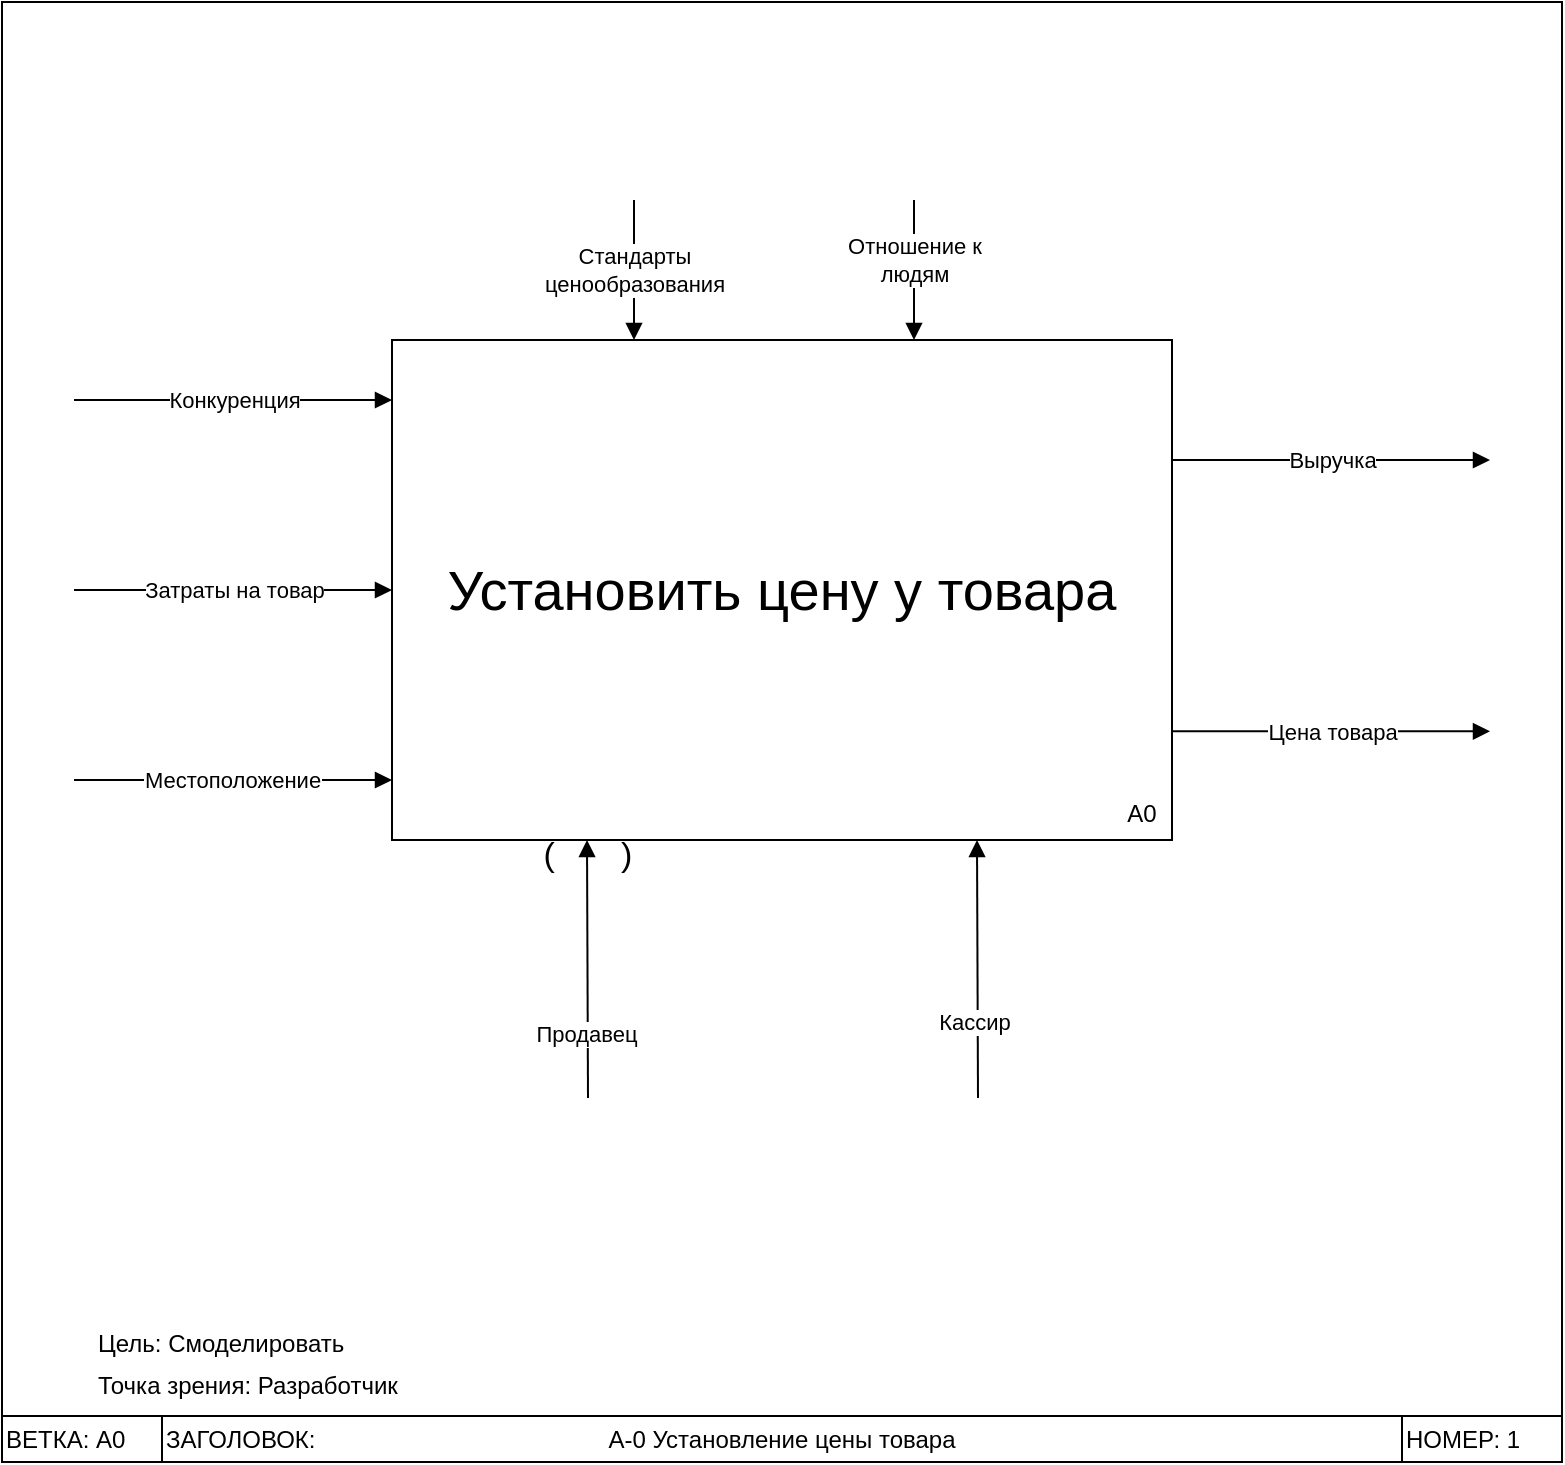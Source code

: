 <mxfile version="21.7.5" type="github" pages="3">
  <diagram name="Страница — 1" id="T-3xD0DyzHITFq4uGjCN">
    <mxGraphModel dx="1185" dy="639" grid="1" gridSize="10" guides="1" tooltips="1" connect="1" arrows="1" fold="1" page="1" pageScale="1" pageWidth="827" pageHeight="1169" math="0" shadow="0">
      <root>
        <mxCell id="0" />
        <mxCell id="1" parent="0" />
        <mxCell id="64bh6hLLo012Qr4FLgpR-6" value="" style="swimlane;direction=west;" parent="1" vertex="1">
          <mxGeometry x="24" y="21" width="780" height="730" as="geometry">
            <mxRectangle x="24" y="21" width="50" height="40" as="alternateBounds" />
          </mxGeometry>
        </mxCell>
        <mxCell id="64bh6hLLo012Qr4FLgpR-9" value="ВЕТКА: А0" style="text;html=1;strokeColor=default;fillColor=none;align=left;verticalAlign=middle;whiteSpace=wrap;rounded=0;glass=0;" parent="64bh6hLLo012Qr4FLgpR-6" vertex="1">
          <mxGeometry y="707" width="80" height="23" as="geometry" />
        </mxCell>
        <mxCell id="64bh6hLLo012Qr4FLgpR-10" value="НОМЕР: 1" style="text;html=1;strokeColor=default;fillColor=none;align=left;verticalAlign=middle;whiteSpace=wrap;rounded=0;glass=0;" parent="64bh6hLLo012Qr4FLgpR-6" vertex="1">
          <mxGeometry x="700" y="707" width="80" height="23" as="geometry" />
        </mxCell>
        <mxCell id="64bh6hLLo012Qr4FLgpR-11" value="ЗАГОЛОВОК:&amp;nbsp;" style="text;html=1;strokeColor=none;fillColor=none;align=left;verticalAlign=middle;whiteSpace=wrap;rounded=0;glass=0;" parent="64bh6hLLo012Qr4FLgpR-6" vertex="1">
          <mxGeometry x="80" y="707" width="80" height="23" as="geometry" />
        </mxCell>
        <mxCell id="64bh6hLLo012Qr4FLgpR-12" value="А-0 Установление цены товара" style="text;html=1;strokeColor=none;fillColor=none;align=center;verticalAlign=middle;whiteSpace=wrap;rounded=0;glass=0;" parent="64bh6hLLo012Qr4FLgpR-6" vertex="1">
          <mxGeometry x="80" y="707" width="620" height="23" as="geometry" />
        </mxCell>
        <mxCell id="64bh6hLLo012Qr4FLgpR-13" value="&lt;p style=&quot;line-height: 100%;&quot;&gt;Цель: Смоделировать&amp;nbsp;&lt;span style=&quot;white-space: pre;&quot;&gt;&#x9;&lt;/span&gt;&lt;/p&gt;&lt;p style=&quot;line-height: 50%;&quot;&gt;Точка зрения: Разработчик&lt;/p&gt;" style="text;html=1;strokeColor=none;fillColor=none;align=left;verticalAlign=middle;whiteSpace=wrap;rounded=0;" parent="64bh6hLLo012Qr4FLgpR-6" vertex="1">
          <mxGeometry x="46" y="650" width="200" height="57" as="geometry" />
        </mxCell>
        <mxCell id="64bh6hLLo012Qr4FLgpR-29" value="Выручка" style="endArrow=block;html=1;rounded=0;labelBackgroundColor=default;strokeColor=default;fontFamily=Helvetica;fontSize=11;fontColor=default;shape=connector;endFill=1;entryX=0;entryY=0.5;entryDx=0;entryDy=0;" parent="64bh6hLLo012Qr4FLgpR-6" edge="1">
          <mxGeometry width="50" height="50" relative="1" as="geometry">
            <mxPoint x="585" y="229" as="sourcePoint" />
            <mxPoint x="744" y="229" as="targetPoint" />
          </mxGeometry>
        </mxCell>
        <mxCell id="64bh6hLLo012Qr4FLgpR-30" value="Цена товара" style="endArrow=block;html=1;rounded=0;labelBackgroundColor=default;strokeColor=default;fontFamily=Helvetica;fontSize=11;fontColor=default;shape=connector;endFill=1;entryX=0;entryY=0.5;entryDx=0;entryDy=0;" parent="64bh6hLLo012Qr4FLgpR-6" edge="1">
          <mxGeometry width="50" height="50" relative="1" as="geometry">
            <mxPoint x="585" y="364.63" as="sourcePoint" />
            <mxPoint x="744" y="364.63" as="targetPoint" />
          </mxGeometry>
        </mxCell>
        <mxCell id="64bh6hLLo012Qr4FLgpR-34" value="Местоположение" style="endArrow=block;html=1;rounded=0;labelBackgroundColor=default;strokeColor=default;fontFamily=Helvetica;fontSize=11;fontColor=default;shape=connector;endFill=1;entryX=0;entryY=0.5;entryDx=0;entryDy=0;" parent="64bh6hLLo012Qr4FLgpR-6" edge="1">
          <mxGeometry x="-0.005" width="50" height="50" relative="1" as="geometry">
            <mxPoint x="36" y="389" as="sourcePoint" />
            <mxPoint x="195" y="389" as="targetPoint" />
            <mxPoint as="offset" />
          </mxGeometry>
        </mxCell>
        <mxCell id="64bh6hLLo012Qr4FLgpR-43" value="Конкуренция" style="endArrow=block;html=1;rounded=0;labelBackgroundColor=default;strokeColor=default;fontFamily=Helvetica;fontSize=11;fontColor=default;shape=connector;endFill=1;entryX=0;entryY=0.5;entryDx=0;entryDy=0;" parent="64bh6hLLo012Qr4FLgpR-6" edge="1">
          <mxGeometry width="50" height="50" relative="1" as="geometry">
            <mxPoint x="36" y="199" as="sourcePoint" />
            <mxPoint x="195" y="199" as="targetPoint" />
          </mxGeometry>
        </mxCell>
        <mxCell id="64bh6hLLo012Qr4FLgpR-22" value="Затраты на товар" style="endArrow=block;html=1;rounded=0;labelBackgroundColor=default;strokeColor=default;fontFamily=Helvetica;fontSize=11;fontColor=default;shape=connector;endFill=1;entryX=0;entryY=0.5;entryDx=0;entryDy=0;" parent="64bh6hLLo012Qr4FLgpR-6" edge="1">
          <mxGeometry width="50" height="50" relative="1" as="geometry">
            <mxPoint x="36" y="294" as="sourcePoint" />
            <mxPoint x="195" y="294" as="targetPoint" />
          </mxGeometry>
        </mxCell>
        <mxCell id="64bh6hLLo012Qr4FLgpR-44" value="Стандарты &lt;br&gt;ценообразования" style="endArrow=block;html=1;rounded=0;labelBackgroundColor=default;strokeColor=default;fontFamily=Helvetica;fontSize=11;fontColor=default;shape=connector;endFill=1;entryX=0.5;entryY=0;entryDx=0;entryDy=0;" parent="64bh6hLLo012Qr4FLgpR-6" edge="1">
          <mxGeometry x="-0.007" width="50" height="50" relative="1" as="geometry">
            <mxPoint x="316" y="99" as="sourcePoint" />
            <mxPoint x="316" y="169" as="targetPoint" />
            <mxPoint as="offset" />
          </mxGeometry>
        </mxCell>
        <mxCell id="3iRWTOe-ZHdZf3cYBSV8-2" value="&lt;font style=&quot;font-size: 17px;&quot;&gt;(&amp;nbsp; &amp;nbsp; &amp;nbsp; &amp;nbsp;)&lt;/font&gt;" style="text;html=1;strokeColor=none;fillColor=none;align=center;verticalAlign=middle;whiteSpace=wrap;rounded=0;fontSize=11;fontFamily=Helvetica;fontColor=default;" parent="64bh6hLLo012Qr4FLgpR-6" vertex="1">
          <mxGeometry x="231" y="412" width="124" height="30" as="geometry" />
        </mxCell>
        <mxCell id="V-wa51J8TmYOqcNqesyu-1" value="Отношение к&lt;br&gt;людям" style="endArrow=block;html=1;rounded=0;labelBackgroundColor=default;strokeColor=default;fontFamily=Helvetica;fontSize=11;fontColor=default;shape=connector;endFill=1;entryX=0.5;entryY=0;entryDx=0;entryDy=0;" edge="1" parent="64bh6hLLo012Qr4FLgpR-6">
          <mxGeometry x="-0.153" width="50" height="50" relative="1" as="geometry">
            <mxPoint x="456" y="99" as="sourcePoint" />
            <mxPoint x="456" y="169" as="targetPoint" />
            <mxPoint as="offset" />
          </mxGeometry>
        </mxCell>
        <mxCell id="64bh6hLLo012Qr4FLgpR-4" value="" style="group" parent="1" vertex="1" connectable="0">
          <mxGeometry x="219" y="190" width="390" height="250" as="geometry" />
        </mxCell>
        <mxCell id="64bh6hLLo012Qr4FLgpR-1" value="&lt;font style=&quot;font-size: 28px;&quot;&gt;Установить цену у товара&lt;/font&gt;" style="rounded=0;whiteSpace=wrap;html=1;" parent="64bh6hLLo012Qr4FLgpR-4" vertex="1">
          <mxGeometry width="390" height="250.0" as="geometry" />
        </mxCell>
        <mxCell id="64bh6hLLo012Qr4FLgpR-3" value="A0" style="text;html=1;strokeColor=none;fillColor=none;align=center;verticalAlign=middle;whiteSpace=wrap;rounded=0;" parent="64bh6hLLo012Qr4FLgpR-4" vertex="1">
          <mxGeometry x="360" y="224.138" width="30" height="25.862" as="geometry" />
        </mxCell>
        <mxCell id="64bh6hLLo012Qr4FLgpR-14" value="" style="endArrow=block;html=1;rounded=0;endFill=1;entryX=0.25;entryY=1;entryDx=0;entryDy=0;" parent="1" target="64bh6hLLo012Qr4FLgpR-1" edge="1">
          <mxGeometry width="50" height="50" relative="1" as="geometry">
            <mxPoint x="317" y="569" as="sourcePoint" />
            <mxPoint x="400" y="459" as="targetPoint" />
          </mxGeometry>
        </mxCell>
        <mxCell id="64bh6hLLo012Qr4FLgpR-15" value="Продавец" style="edgeLabel;html=1;align=center;verticalAlign=middle;resizable=0;points=[];" parent="64bh6hLLo012Qr4FLgpR-14" vertex="1" connectable="0">
          <mxGeometry x="-0.495" y="1" relative="1" as="geometry">
            <mxPoint as="offset" />
          </mxGeometry>
        </mxCell>
        <mxCell id="64bh6hLLo012Qr4FLgpR-16" value="" style="endArrow=block;html=1;rounded=0;endFill=1;entryX=0.75;entryY=1;entryDx=0;entryDy=0;" parent="1" target="64bh6hLLo012Qr4FLgpR-1" edge="1">
          <mxGeometry width="50" height="50" relative="1" as="geometry">
            <mxPoint x="512" y="569" as="sourcePoint" />
            <mxPoint x="327" y="450" as="targetPoint" />
          </mxGeometry>
        </mxCell>
        <mxCell id="64bh6hLLo012Qr4FLgpR-17" value="Кассир" style="edgeLabel;html=1;align=center;verticalAlign=middle;resizable=0;points=[];" parent="64bh6hLLo012Qr4FLgpR-16" vertex="1" connectable="0">
          <mxGeometry x="-0.495" y="1" relative="1" as="geometry">
            <mxPoint x="-1" y="-6" as="offset" />
          </mxGeometry>
        </mxCell>
      </root>
    </mxGraphModel>
  </diagram>
  <diagram id="PCnVTsPdo4tjADDi-1n_" name="Страница — 2">
    <mxGraphModel dx="1728" dy="932" grid="1" gridSize="10" guides="1" tooltips="1" connect="1" arrows="1" fold="1" page="1" pageScale="1" pageWidth="827" pageHeight="1169" math="0" shadow="0">
      <root>
        <mxCell id="0" />
        <mxCell id="1" parent="0" />
        <mxCell id="2Q3NriW11z9L6a3Y88-q-1" value="" style="swimlane;direction=west;" parent="1" vertex="1">
          <mxGeometry x="24" y="40" width="976" height="590" as="geometry" />
        </mxCell>
        <mxCell id="2Q3NriW11z9L6a3Y88-q-2" value="ВЕТКА: A0" style="text;html=1;strokeColor=default;fillColor=none;align=left;verticalAlign=middle;whiteSpace=wrap;rounded=0;glass=0;" parent="2Q3NriW11z9L6a3Y88-q-1" vertex="1">
          <mxGeometry y="567" width="80" height="23" as="geometry" />
        </mxCell>
        <mxCell id="2Q3NriW11z9L6a3Y88-q-3" value="НОМЕР: 2" style="text;html=1;strokeColor=default;fillColor=none;align=left;verticalAlign=middle;whiteSpace=wrap;rounded=0;glass=0;" parent="2Q3NriW11z9L6a3Y88-q-1" vertex="1">
          <mxGeometry x="896" y="567" width="80" height="23" as="geometry" />
        </mxCell>
        <mxCell id="2Q3NriW11z9L6a3Y88-q-4" value="ЗАГОЛОВОК:&amp;nbsp;" style="text;html=1;strokeColor=none;fillColor=none;align=left;verticalAlign=middle;whiteSpace=wrap;rounded=0;glass=0;" parent="2Q3NriW11z9L6a3Y88-q-1" vertex="1">
          <mxGeometry x="80" y="567" width="80" height="23" as="geometry" />
        </mxCell>
        <mxCell id="2Q3NriW11z9L6a3Y88-q-5" value="Установление цены товара" style="text;html=1;strokeColor=none;fillColor=none;align=center;verticalAlign=middle;whiteSpace=wrap;rounded=0;glass=0;" parent="2Q3NriW11z9L6a3Y88-q-1" vertex="1">
          <mxGeometry x="80" y="567" width="620" height="23" as="geometry" />
        </mxCell>
        <mxCell id="pGwfKDDTQR-bq-8G-joo-1" value="" style="group" parent="2Q3NriW11z9L6a3Y88-q-1" vertex="1" connectable="0">
          <mxGeometry x="96" y="80" width="120" height="60" as="geometry" />
        </mxCell>
        <mxCell id="pGwfKDDTQR-bq-8G-joo-2" value="Установить цену равную затратам" style="rounded=0;whiteSpace=wrap;html=1;" parent="pGwfKDDTQR-bq-8G-joo-1" vertex="1">
          <mxGeometry width="120" height="60" as="geometry" />
        </mxCell>
        <mxCell id="pGwfKDDTQR-bq-8G-joo-3" value="A1" style="text;html=1;strokeColor=none;fillColor=none;align=center;verticalAlign=middle;whiteSpace=wrap;rounded=0;" parent="pGwfKDDTQR-bq-8G-joo-1" vertex="1">
          <mxGeometry x="90" y="40" width="30" height="20" as="geometry" />
        </mxCell>
        <mxCell id="pGwfKDDTQR-bq-8G-joo-4" value="`" style="group" parent="2Q3NriW11z9L6a3Y88-q-1" vertex="1" connectable="0">
          <mxGeometry x="247" y="200" width="120" height="60" as="geometry" />
        </mxCell>
        <mxCell id="pGwfKDDTQR-bq-8G-joo-5" value="Узнать цену у конкурентов" style="rounded=0;whiteSpace=wrap;html=1;" parent="pGwfKDDTQR-bq-8G-joo-4" vertex="1">
          <mxGeometry width="120" height="60" as="geometry" />
        </mxCell>
        <mxCell id="pGwfKDDTQR-bq-8G-joo-6" value="A2" style="text;html=1;strokeColor=none;fillColor=none;align=center;verticalAlign=middle;whiteSpace=wrap;rounded=0;" parent="pGwfKDDTQR-bq-8G-joo-4" vertex="1">
          <mxGeometry x="90" y="40" width="30" height="20" as="geometry" />
        </mxCell>
        <mxCell id="pGwfKDDTQR-bq-8G-joo-7" value="`" style="group" parent="2Q3NriW11z9L6a3Y88-q-1" vertex="1" connectable="0">
          <mxGeometry x="406" y="320" width="120" height="60" as="geometry" />
        </mxCell>
        <mxCell id="pGwfKDDTQR-bq-8G-joo-8" value="Добавить к цене за местоположение" style="rounded=0;whiteSpace=wrap;html=1;" parent="pGwfKDDTQR-bq-8G-joo-7" vertex="1">
          <mxGeometry width="120" height="60" as="geometry" />
        </mxCell>
        <mxCell id="pGwfKDDTQR-bq-8G-joo-9" value="A3" style="text;html=1;strokeColor=none;fillColor=none;align=center;verticalAlign=middle;whiteSpace=wrap;rounded=0;" parent="pGwfKDDTQR-bq-8G-joo-7" vertex="1">
          <mxGeometry x="90" y="40" width="30" height="20" as="geometry" />
        </mxCell>
        <mxCell id="pGwfKDDTQR-bq-8G-joo-10" value="`" style="group" parent="2Q3NriW11z9L6a3Y88-q-1" vertex="1" connectable="0">
          <mxGeometry x="566" y="450" width="120" height="60" as="geometry" />
        </mxCell>
        <mxCell id="pGwfKDDTQR-bq-8G-joo-11" value="Надбавить к цене по приколу" style="rounded=0;whiteSpace=wrap;html=1;" parent="pGwfKDDTQR-bq-8G-joo-10" vertex="1">
          <mxGeometry width="120" height="60" as="geometry" />
        </mxCell>
        <mxCell id="pGwfKDDTQR-bq-8G-joo-12" value="A4" style="text;html=1;strokeColor=none;fillColor=none;align=center;verticalAlign=middle;whiteSpace=wrap;rounded=0;" parent="pGwfKDDTQR-bq-8G-joo-10" vertex="1">
          <mxGeometry x="90" y="40" width="30" height="20" as="geometry" />
        </mxCell>
        <mxCell id="WRkx41axc2L-K42l-Qc0-2" value="Затраты на товар" style="endArrow=block;html=1;rounded=0;labelBackgroundColor=default;strokeColor=default;fontFamily=Helvetica;fontSize=11;fontColor=default;shape=connector;endFill=1;entryX=0;entryY=0.5;entryDx=0;entryDy=0;verticalAlign=middle;horizontal=0;" parent="2Q3NriW11z9L6a3Y88-q-1" edge="1">
          <mxGeometry x="0.25" width="50" height="50" relative="1" as="geometry">
            <mxPoint x="16" y="110" as="sourcePoint" />
            <mxPoint x="96" y="109.63" as="targetPoint" />
            <mxPoint as="offset" />
          </mxGeometry>
        </mxCell>
        <mxCell id="alNmY6HWHky_iUcOem-5-3" value="Конкуренция" style="endArrow=block;html=1;rounded=0;labelBackgroundColor=default;strokeColor=#d6b656;fontFamily=Helvetica;fontSize=11;fontColor=default;shape=connector;endFill=1;entryX=0;entryY=0.5;entryDx=0;entryDy=0;verticalAlign=middle;horizontal=1;fillColor=#fff2cc;" parent="2Q3NriW11z9L6a3Y88-q-1" edge="1">
          <mxGeometry x="-0.221" width="50" height="50" relative="1" as="geometry">
            <mxPoint x="16" y="229" as="sourcePoint" />
            <mxPoint x="247" y="229" as="targetPoint" />
            <mxPoint as="offset" />
          </mxGeometry>
        </mxCell>
        <mxCell id="8LESlXIDkW2vx36Eq1u_-1" value="" style="edgeStyle=none;shape=connector;rounded=1;orthogonalLoop=1;jettySize=auto;html=1;entryX=0.5;entryY=0;entryDx=0;entryDy=0;labelBackgroundColor=default;strokeColor=#82b366;fontFamily=Helvetica;fontSize=11;fontColor=default;endArrow=block;endFill=1;fillColor=#d5e8d4;" parent="2Q3NriW11z9L6a3Y88-q-1" target="pGwfKDDTQR-bq-8G-joo-8" edge="1">
          <mxGeometry x="0.007" y="60" relative="1" as="geometry">
            <mxPoint x="216" y="110" as="sourcePoint" />
            <mxPoint x="307" y="200" as="targetPoint" />
            <Array as="points">
              <mxPoint x="466" y="110" />
            </Array>
            <mxPoint as="offset" />
          </mxGeometry>
        </mxCell>
        <mxCell id="8LESlXIDkW2vx36Eq1u_-2" value="" style="edgeStyle=none;shape=connector;rounded=1;orthogonalLoop=1;jettySize=auto;html=1;entryX=0.5;entryY=0;entryDx=0;entryDy=0;labelBackgroundColor=default;strokeColor=#82b366;fontFamily=Helvetica;fontSize=11;fontColor=default;endArrow=block;endFill=1;fillColor=#d5e8d4;exitX=1;exitY=0.5;exitDx=0;exitDy=0;" parent="2Q3NriW11z9L6a3Y88-q-1" source="pGwfKDDTQR-bq-8G-joo-2" target="pGwfKDDTQR-bq-8G-joo-11" edge="1">
          <mxGeometry x="0.007" y="60" relative="1" as="geometry">
            <mxPoint x="226" y="120" as="sourcePoint" />
            <mxPoint x="476" y="330" as="targetPoint" />
            <Array as="points">
              <mxPoint x="626" y="110" />
            </Array>
            <mxPoint as="offset" />
          </mxGeometry>
        </mxCell>
        <mxCell id="LgqCynJj6ctfLjrchWqi-1" value="&amp;gt;= Минимальная цена" style="edgeLabel;html=1;align=center;verticalAlign=middle;resizable=0;points=[];fontSize=11;fontFamily=Helvetica;fontColor=default;" parent="8LESlXIDkW2vx36Eq1u_-2" vertex="1" connectable="0">
          <mxGeometry x="-0.345" relative="1" as="geometry">
            <mxPoint x="-125" as="offset" />
          </mxGeometry>
        </mxCell>
        <mxCell id="Fiy2pK3P5Eo8GJvmXR0O-1" value="Цена конкурентов" style="endArrow=classic;html=1;rounded=1;labelBackgroundColor=default;strokeColor=#b85450;fontFamily=Helvetica;fontSize=11;fontColor=default;shape=connector;exitX=1;exitY=0.5;exitDx=0;exitDy=0;entryX=0;entryY=0.25;entryDx=0;entryDy=0;fillColor=#f8cecc;" parent="2Q3NriW11z9L6a3Y88-q-1" source="pGwfKDDTQR-bq-8G-joo-5" target="pGwfKDDTQR-bq-8G-joo-8" edge="1">
          <mxGeometry width="50" height="50" relative="1" as="geometry">
            <mxPoint x="486" y="270" as="sourcePoint" />
            <mxPoint x="536" y="220" as="targetPoint" />
            <Array as="points">
              <mxPoint x="386" y="230" />
              <mxPoint x="386" y="335" />
            </Array>
          </mxGeometry>
        </mxCell>
        <mxCell id="-tRAbnfRKjGW8rqiAiZE-3" value="Местоположение" style="endArrow=block;html=1;rounded=0;labelBackgroundColor=default;strokeColor=#56517e;fontFamily=Helvetica;fontSize=11;fontColor=default;shape=connector;endFill=1;entryX=0;entryY=0.5;entryDx=0;entryDy=0;verticalAlign=middle;horizontal=1;fillColor=#d0cee2;" parent="2Q3NriW11z9L6a3Y88-q-1" edge="1">
          <mxGeometry x="-0.221" width="50" height="50" relative="1" as="geometry">
            <mxPoint x="26" y="370" as="sourcePoint" />
            <mxPoint x="406" y="370" as="targetPoint" />
            <mxPoint as="offset" />
          </mxGeometry>
        </mxCell>
        <mxCell id="l27wVUD2OQCI2XlB6uFN-1" value="Цена" style="edgeStyle=none;shape=connector;rounded=1;orthogonalLoop=1;jettySize=auto;html=1;exitX=1;exitY=0.5;exitDx=0;exitDy=0;entryX=0;entryY=0.5;entryDx=0;entryDy=0;labelBackgroundColor=default;strokeColor=#0e8088;fontFamily=Helvetica;fontSize=11;fontColor=default;endArrow=block;endFill=1;fillColor=#b0e3e6;" parent="2Q3NriW11z9L6a3Y88-q-1" source="pGwfKDDTQR-bq-8G-joo-8" target="pGwfKDDTQR-bq-8G-joo-11" edge="1">
          <mxGeometry relative="1" as="geometry">
            <Array as="points">
              <mxPoint x="546" y="350" />
              <mxPoint x="546" y="480" />
            </Array>
          </mxGeometry>
        </mxCell>
        <mxCell id="vn4PmHRYv63XcPkDkBaM-3" value="`" style="group" vertex="1" connectable="0" parent="2Q3NriW11z9L6a3Y88-q-1">
          <mxGeometry x="756" y="140" width="120" height="60" as="geometry" />
        </mxCell>
        <mxCell id="vn4PmHRYv63XcPkDkBaM-11" value="Выручка" style="edgeStyle=orthogonalEdgeStyle;rounded=0;orthogonalLoop=1;jettySize=auto;html=1;fillColor=#008a00;strokeColor=#005700;" edge="1" parent="vn4PmHRYv63XcPkDkBaM-3" source="vn4PmHRYv63XcPkDkBaM-4">
          <mxGeometry relative="1" as="geometry">
            <mxPoint x="200" y="30.0" as="targetPoint" />
          </mxGeometry>
        </mxCell>
        <mxCell id="vn4PmHRYv63XcPkDkBaM-4" value="Продажа товара" style="rounded=0;whiteSpace=wrap;html=1;" vertex="1" parent="vn4PmHRYv63XcPkDkBaM-3">
          <mxGeometry width="120" height="60" as="geometry" />
        </mxCell>
        <mxCell id="vn4PmHRYv63XcPkDkBaM-5" value="A5" style="text;html=1;strokeColor=none;fillColor=none;align=center;verticalAlign=middle;whiteSpace=wrap;rounded=0;" vertex="1" parent="vn4PmHRYv63XcPkDkBaM-3">
          <mxGeometry x="90" y="40" width="30" height="20" as="geometry" />
        </mxCell>
        <mxCell id="vn4PmHRYv63XcPkDkBaM-8" style="edgeStyle=orthogonalEdgeStyle;rounded=1;orthogonalLoop=1;jettySize=auto;html=1;exitX=1;exitY=0.5;exitDx=0;exitDy=0;entryX=0;entryY=0.5;entryDx=0;entryDy=0;fillColor=#1ba1e2;strokeColor=#006EAF;" edge="1" parent="2Q3NriW11z9L6a3Y88-q-1" source="pGwfKDDTQR-bq-8G-joo-11" target="vn4PmHRYv63XcPkDkBaM-4">
          <mxGeometry relative="1" as="geometry">
            <mxPoint x="746" y="170.0" as="targetPoint" />
          </mxGeometry>
        </mxCell>
        <mxCell id="vy5eYDmoMzviC1aChWdY-1" value="&lt;font style=&quot;font-size: 17px;&quot;&gt;(&amp;nbsp; &amp;nbsp; &amp;nbsp; &amp;nbsp;)&lt;/font&gt;" style="text;html=1;strokeColor=none;fillColor=none;align=center;verticalAlign=middle;whiteSpace=wrap;rounded=0;fontSize=11;fontFamily=Helvetica;fontColor=#6f0000;" vertex="1" parent="2Q3NriW11z9L6a3Y88-q-1">
          <mxGeometry x="756" y="192" width="122" height="30" as="geometry" />
        </mxCell>
        <mxCell id="2q5oYsDCA-TkPLa5A85G-1" value="&lt;font style=&quot;font-size: 17px;&quot;&gt;(&amp;nbsp; &amp;nbsp; &amp;nbsp; &amp;nbsp;)&lt;/font&gt;" style="text;html=1;strokeColor=none;fillColor=none;align=center;verticalAlign=middle;whiteSpace=wrap;rounded=0;fontSize=11;fontFamily=Helvetica;fontColor=#00FFFF;" vertex="1" parent="2Q3NriW11z9L6a3Y88-q-1">
          <mxGeometry x="755" y="116" width="122" height="30" as="geometry" />
        </mxCell>
        <mxCell id="N8qDowMC-lzD_Sk89xPT-1" value="" style="edgeStyle=isometricEdgeStyle;endArrow=none;html=1;rounded=0;fillColor=#1ba1e2;strokeColor=#006EAF;" edge="1" parent="2Q3NriW11z9L6a3Y88-q-1">
          <mxGeometry width="50" height="100" relative="1" as="geometry">
            <mxPoint x="691.8" y="480" as="sourcePoint" />
            <mxPoint x="756" y="440" as="targetPoint" />
            <Array as="points">
              <mxPoint x="726" y="460" />
            </Array>
          </mxGeometry>
        </mxCell>
        <mxCell id="alNmY6HWHky_iUcOem-5-2" value="" style="endArrow=classic;html=1;rounded=1;labelBackgroundColor=default;strokeColor=default;fontFamily=Helvetica;fontSize=11;fontColor=default;shape=connector;entryX=0;entryY=0.25;entryDx=0;entryDy=0;" parent="1" target="pGwfKDDTQR-bq-8G-joo-8" edge="1">
          <mxGeometry width="50" height="50" relative="1" as="geometry">
            <mxPoint x="40" y="150" as="sourcePoint" />
            <mxPoint x="270" y="250" as="targetPoint" />
            <Array as="points">
              <mxPoint x="80" y="150" />
              <mxPoint x="80" y="375" />
            </Array>
          </mxGeometry>
        </mxCell>
        <mxCell id="vn4PmHRYv63XcPkDkBaM-7" value="Цена товара" style="endArrow=block;html=1;rounded=0;labelBackgroundColor=default;strokeColor=#006EAF;fontFamily=Helvetica;fontSize=11;fontColor=default;shape=connector;endFill=1;verticalAlign=middle;horizontal=1;fillColor=#1ba1e2;" edge="1" parent="1">
          <mxGeometry x="-0.407" y="50" width="50" height="50" relative="1" as="geometry">
            <mxPoint x="710" y="520" as="sourcePoint" />
            <mxPoint x="980" y="520" as="targetPoint" />
            <mxPoint as="offset" />
          </mxGeometry>
        </mxCell>
        <mxCell id="vn4PmHRYv63XcPkDkBaM-10" value="Кассир" style="endArrow=classic;html=1;rounded=1;entryX=0.5;entryY=1;entryDx=0;entryDy=0;fillColor=#a20025;strokeColor=#6F0000;edgeStyle=orthogonalEdgeStyle;" edge="1" parent="1" target="vn4PmHRYv63XcPkDkBaM-4">
          <mxGeometry x="-0.747" width="50" height="50" relative="1" as="geometry">
            <mxPoint x="400" y="590" as="sourcePoint" />
            <mxPoint x="790" y="400" as="targetPoint" />
            <Array as="points">
              <mxPoint x="400" y="570" />
              <mxPoint x="840" y="570" />
            </Array>
            <mxPoint as="offset" />
          </mxGeometry>
        </mxCell>
        <mxCell id="ezYvW-DDPEi1Pg8u_sdD-1" value="" style="endArrow=classic;html=1;rounded=1;entryX=0.5;entryY=0;entryDx=0;entryDy=0;edgeStyle=orthogonalEdgeStyle;fillColor=#008a00;strokeColor=#005700;" edge="1" parent="1" target="pGwfKDDTQR-bq-8G-joo-2">
          <mxGeometry width="50" height="50" relative="1" as="geometry">
            <mxPoint x="520" y="70" as="sourcePoint" />
            <mxPoint x="670" y="210" as="targetPoint" />
            <Array as="points">
              <mxPoint x="520" y="80" />
              <mxPoint x="180" y="80" />
            </Array>
          </mxGeometry>
        </mxCell>
        <mxCell id="ezYvW-DDPEi1Pg8u_sdD-2" value="Стандарты ценообразования" style="endArrow=classic;html=1;rounded=1;entryX=0.75;entryY=0;entryDx=0;entryDy=0;edgeStyle=orthogonalEdgeStyle;fillColor=#008a00;strokeColor=#005700;" edge="1" parent="1" target="pGwfKDDTQR-bq-8G-joo-8">
          <mxGeometry x="-0.871" width="50" height="50" relative="1" as="geometry">
            <mxPoint x="520" y="70" as="sourcePoint" />
            <mxPoint x="190" y="130" as="targetPoint" />
            <Array as="points">
              <mxPoint x="520" y="60" />
              <mxPoint x="520" y="60" />
            </Array>
            <mxPoint as="offset" />
          </mxGeometry>
        </mxCell>
        <mxCell id="ezYvW-DDPEi1Pg8u_sdD-4" value="" style="endArrow=classic;html=1;rounded=1;entryX=0.5;entryY=0;entryDx=0;entryDy=0;edgeStyle=orthogonalEdgeStyle;fillColor=#008a00;strokeColor=#005700;" edge="1" parent="1" target="pGwfKDDTQR-bq-8G-joo-11">
          <mxGeometry width="50" height="50" relative="1" as="geometry">
            <mxPoint x="520" y="70" as="sourcePoint" />
            <mxPoint x="530" y="370" as="targetPoint" />
            <Array as="points">
              <mxPoint x="520" y="80" />
              <mxPoint x="650" y="80" />
            </Array>
          </mxGeometry>
        </mxCell>
        <mxCell id="Hb9nFicP6FkmCnhrp2I0-2" value="Отношение к людям" style="endArrow=classic;html=1;rounded=1;entryX=0.5;entryY=0;entryDx=0;entryDy=0;edgeStyle=orthogonalEdgeStyle;strokeColor=#00FFFF;labelBackgroundColor=none;" edge="1" parent="1" target="pGwfKDDTQR-bq-8G-joo-5">
          <mxGeometry x="-0.639" width="50" height="50" relative="1" as="geometry">
            <mxPoint x="660" y="70" as="sourcePoint" />
            <mxPoint x="640" y="190" as="targetPoint" />
            <Array as="points">
              <mxPoint x="660" y="160" />
              <mxPoint x="331" y="160" />
            </Array>
            <mxPoint as="offset" />
          </mxGeometry>
        </mxCell>
        <mxCell id="Hb9nFicP6FkmCnhrp2I0-3" value="" style="endArrow=classic;html=1;rounded=1;entryX=0.5;entryY=0;entryDx=0;entryDy=0;edgeStyle=orthogonalEdgeStyle;strokeColor=#00FFFF;" edge="1" parent="1" target="vn4PmHRYv63XcPkDkBaM-4">
          <mxGeometry width="50" height="50" relative="1" as="geometry">
            <mxPoint x="660" y="70" as="sourcePoint" />
            <mxPoint x="341" y="250" as="targetPoint" />
            <Array as="points">
              <mxPoint x="660" y="160" />
              <mxPoint x="840" y="160" />
            </Array>
          </mxGeometry>
        </mxCell>
      </root>
    </mxGraphModel>
  </diagram>
  <diagram id="-AG3mw6h3vnjEoqJ1LGG" name="Страница — 3">
    <mxGraphModel dx="1481" dy="799" grid="1" gridSize="10" guides="1" tooltips="1" connect="1" arrows="1" fold="1" page="1" pageScale="1" pageWidth="827" pageHeight="1169" math="0" shadow="0">
      <root>
        <mxCell id="0" />
        <mxCell id="1" parent="0" />
        <mxCell id="aTAhiD47NeJxjI5WAey6-1" value="" style="swimlane;direction=west;" vertex="1" parent="1">
          <mxGeometry x="24" y="40" width="586" height="410" as="geometry" />
        </mxCell>
        <mxCell id="2tTkd1xRjNLc9cdXoHFL-1" value="`" style="group" vertex="1" connectable="0" parent="aTAhiD47NeJxjI5WAey6-1">
          <mxGeometry x="116" y="80" width="120" height="60" as="geometry" />
        </mxCell>
        <mxCell id="2tTkd1xRjNLc9cdXoHFL-2" value="Выдача чека" style="rounded=0;whiteSpace=wrap;html=1;" vertex="1" parent="2tTkd1xRjNLc9cdXoHFL-1">
          <mxGeometry width="120" height="60" as="geometry" />
        </mxCell>
        <mxCell id="2tTkd1xRjNLc9cdXoHFL-3" value="A1" style="text;html=1;strokeColor=none;fillColor=none;align=center;verticalAlign=middle;whiteSpace=wrap;rounded=0;" vertex="1" parent="2tTkd1xRjNLc9cdXoHFL-1">
          <mxGeometry x="90" y="40" width="30" height="20" as="geometry" />
        </mxCell>
        <mxCell id="yh685P7sRUKJmuJzY7Zg-1" value="Цена товара" style="endArrow=block;html=1;rounded=0;labelBackgroundColor=default;strokeColor=#B85450;fontFamily=Helvetica;fontSize=11;fontColor=default;shape=connector;endFill=1;verticalAlign=middle;horizontal=1;fillColor=#a20025;entryX=0;entryY=0.5;entryDx=0;entryDy=0;" edge="1" parent="aTAhiD47NeJxjI5WAey6-1" target="2tTkd1xRjNLc9cdXoHFL-2">
          <mxGeometry x="-0.111" y="10" width="50" height="50" relative="1" as="geometry">
            <mxPoint x="26" y="110" as="sourcePoint" />
            <mxPoint x="60" y="109.66" as="targetPoint" />
            <mxPoint as="offset" />
          </mxGeometry>
        </mxCell>
        <mxCell id="fPjY3ZcBZts0TVkwt7mD-1" value="`" style="group" vertex="1" connectable="0" parent="aTAhiD47NeJxjI5WAey6-1">
          <mxGeometry x="306" y="240" width="120" height="60" as="geometry" />
        </mxCell>
        <mxCell id="3nDG9tl_lKyJsr6Sh-Tv-1" value="Выручка" style="edgeStyle=orthogonalEdgeStyle;rounded=0;orthogonalLoop=1;jettySize=auto;html=1;" edge="1" parent="fPjY3ZcBZts0TVkwt7mD-1" source="fPjY3ZcBZts0TVkwt7mD-2">
          <mxGeometry relative="1" as="geometry">
            <mxPoint x="190.0" y="30" as="targetPoint" />
          </mxGeometry>
        </mxCell>
        <mxCell id="fPjY3ZcBZts0TVkwt7mD-2" value="Выдача товара покупателю" style="rounded=0;whiteSpace=wrap;html=1;" vertex="1" parent="fPjY3ZcBZts0TVkwt7mD-1">
          <mxGeometry width="120" height="60" as="geometry" />
        </mxCell>
        <mxCell id="fPjY3ZcBZts0TVkwt7mD-3" value="A2" style="text;html=1;strokeColor=none;fillColor=none;align=center;verticalAlign=middle;whiteSpace=wrap;rounded=0;" vertex="1" parent="fPjY3ZcBZts0TVkwt7mD-1">
          <mxGeometry x="90" y="40" width="30" height="20" as="geometry" />
        </mxCell>
        <mxCell id="FD1Jioyyz5IggTMBRETW-1" value="Покупатель" style="edgeStyle=orthogonalEdgeStyle;rounded=1;orthogonalLoop=1;jettySize=auto;html=1;fillColor=#60a917;strokeColor=#2D7600;exitX=1;exitY=0.5;exitDx=0;exitDy=0;entryX=0.508;entryY=1.01;entryDx=0;entryDy=0;entryPerimeter=0;" edge="1" parent="aTAhiD47NeJxjI5WAey6-1" source="2tTkd1xRjNLc9cdXoHFL-3" target="fPjY3ZcBZts0TVkwt7mD-2">
          <mxGeometry x="-0.472" relative="1" as="geometry">
            <mxPoint x="366" y="300" as="targetPoint" />
            <Array as="points">
              <mxPoint x="256" y="130" />
              <mxPoint x="256" y="320" />
              <mxPoint x="367" y="320" />
            </Array>
            <mxPoint as="offset" />
          </mxGeometry>
        </mxCell>
        <mxCell id="_a3KZsEof5aXQ31vVPEw-1" value="Чек с товаром" style="edgeStyle=orthogonalEdgeStyle;rounded=1;orthogonalLoop=1;jettySize=auto;html=1;fillColor=#6a00ff;strokeColor=#3700CC;exitX=1;exitY=0.5;exitDx=0;exitDy=0;entryX=0;entryY=0.5;entryDx=0;entryDy=0;" edge="1" parent="aTAhiD47NeJxjI5WAey6-1" source="2tTkd1xRjNLc9cdXoHFL-2" target="fPjY3ZcBZts0TVkwt7mD-2">
          <mxGeometry x="-0.472" relative="1" as="geometry">
            <mxPoint x="246" y="140" as="sourcePoint" />
            <mxPoint x="377" y="311" as="targetPoint" />
            <Array as="points">
              <mxPoint x="286" y="110" />
              <mxPoint x="286" y="270" />
            </Array>
            <mxPoint as="offset" />
          </mxGeometry>
        </mxCell>
        <mxCell id="aTAhiD47NeJxjI5WAey6-4" value="ЗАГОЛОВОК:&amp;nbsp;" style="text;html=1;strokeColor=none;fillColor=none;align=left;verticalAlign=middle;whiteSpace=wrap;rounded=0;glass=0;" vertex="1" parent="aTAhiD47NeJxjI5WAey6-1">
          <mxGeometry x="80" y="387" width="80" height="23" as="geometry" />
        </mxCell>
        <mxCell id="aTAhiD47NeJxjI5WAey6-2" value="ВЕТКА: A5" style="text;html=1;strokeColor=default;fillColor=none;align=left;verticalAlign=middle;whiteSpace=wrap;rounded=0;glass=0;" vertex="1" parent="1">
          <mxGeometry x="24" y="427" width="80" height="23" as="geometry" />
        </mxCell>
        <mxCell id="aTAhiD47NeJxjI5WAey6-3" value="НОМЕР: 3" style="text;html=1;strokeColor=default;fillColor=none;align=left;verticalAlign=middle;whiteSpace=wrap;rounded=0;glass=0;" vertex="1" parent="1">
          <mxGeometry x="530" y="427" width="80" height="23" as="geometry" />
        </mxCell>
        <mxCell id="aTAhiD47NeJxjI5WAey6-5" value="Продажа товара" style="text;html=1;strokeColor=none;fillColor=none;align=center;verticalAlign=middle;whiteSpace=wrap;rounded=0;glass=0;" vertex="1" parent="1">
          <mxGeometry x="104" y="427" width="426" height="23" as="geometry" />
        </mxCell>
      </root>
    </mxGraphModel>
  </diagram>
</mxfile>
